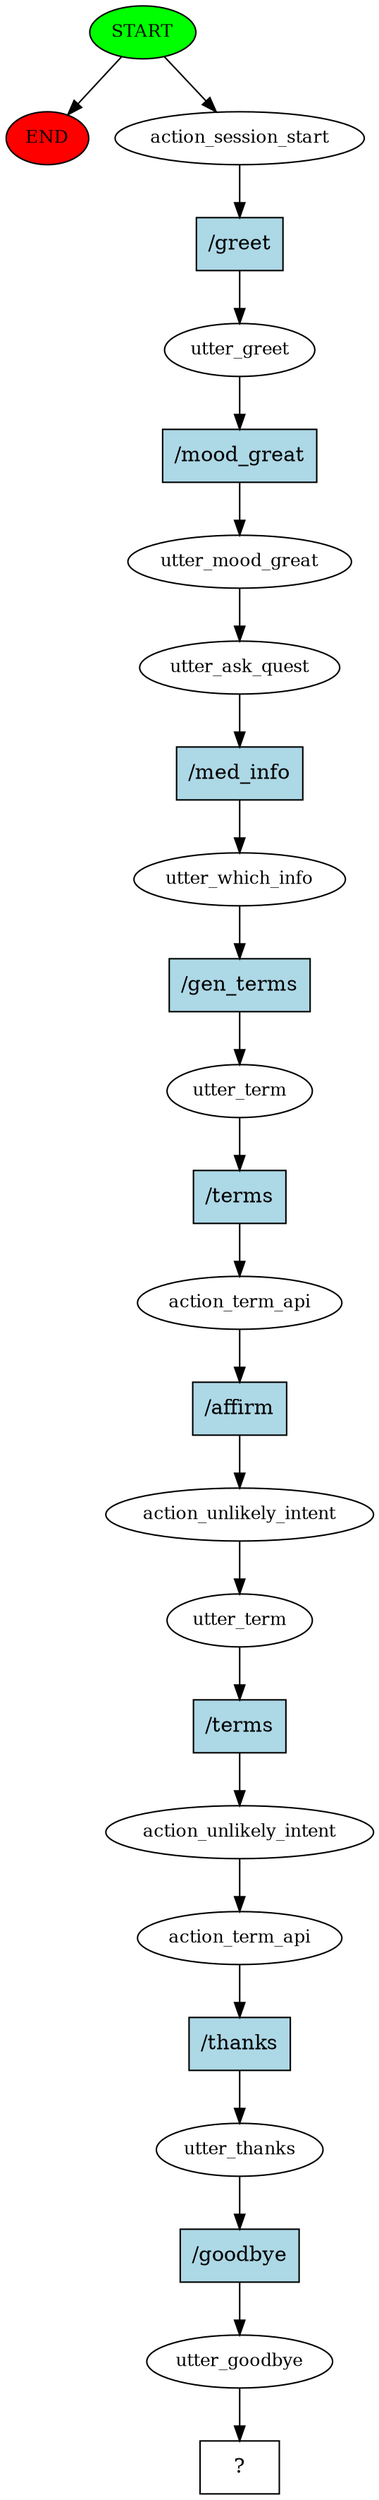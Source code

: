digraph  {
0 [class="start active", fillcolor=green, fontsize=12, label=START, style=filled];
"-1" [class=end, fillcolor=red, fontsize=12, label=END, style=filled];
1 [class=active, fontsize=12, label=action_session_start];
2 [class=active, fontsize=12, label=utter_greet];
3 [class=active, fontsize=12, label=utter_mood_great];
4 [class=active, fontsize=12, label=utter_ask_quest];
5 [class=active, fontsize=12, label=utter_which_info];
6 [class=active, fontsize=12, label=utter_term];
7 [class=active, fontsize=12, label=action_term_api];
8 [class=active, fontsize=12, label=action_unlikely_intent];
9 [class=active, fontsize=12, label=utter_term];
10 [class=active, fontsize=12, label=action_unlikely_intent];
11 [class=active, fontsize=12, label=action_term_api];
12 [class=active, fontsize=12, label=utter_thanks];
13 [class=active, fontsize=12, label=utter_goodbye];
14 [class="intent dashed active", label="  ?  ", shape=rect];
15 [class="intent active", fillcolor=lightblue, label="/greet", shape=rect, style=filled];
16 [class="intent active", fillcolor=lightblue, label="/mood_great", shape=rect, style=filled];
17 [class="intent active", fillcolor=lightblue, label="/med_info", shape=rect, style=filled];
18 [class="intent active", fillcolor=lightblue, label="/gen_terms", shape=rect, style=filled];
19 [class="intent active", fillcolor=lightblue, label="/terms", shape=rect, style=filled];
20 [class="intent active", fillcolor=lightblue, label="/affirm", shape=rect, style=filled];
21 [class="intent active", fillcolor=lightblue, label="/terms", shape=rect, style=filled];
22 [class="intent active", fillcolor=lightblue, label="/thanks", shape=rect, style=filled];
23 [class="intent active", fillcolor=lightblue, label="/goodbye", shape=rect, style=filled];
0 -> "-1"  [class="", key=NONE, label=""];
0 -> 1  [class=active, key=NONE, label=""];
1 -> 15  [class=active, key=0];
2 -> 16  [class=active, key=0];
3 -> 4  [class=active, key=NONE, label=""];
4 -> 17  [class=active, key=0];
5 -> 18  [class=active, key=0];
6 -> 19  [class=active, key=0];
7 -> 20  [class=active, key=0];
8 -> 9  [class=active, key=NONE, label=""];
9 -> 21  [class=active, key=0];
10 -> 11  [class=active, key=NONE, label=""];
11 -> 22  [class=active, key=0];
12 -> 23  [class=active, key=0];
13 -> 14  [class=active, key=NONE, label=""];
15 -> 2  [class=active, key=0];
16 -> 3  [class=active, key=0];
17 -> 5  [class=active, key=0];
18 -> 6  [class=active, key=0];
19 -> 7  [class=active, key=0];
20 -> 8  [class=active, key=0];
21 -> 10  [class=active, key=0];
22 -> 12  [class=active, key=0];
23 -> 13  [class=active, key=0];
}
